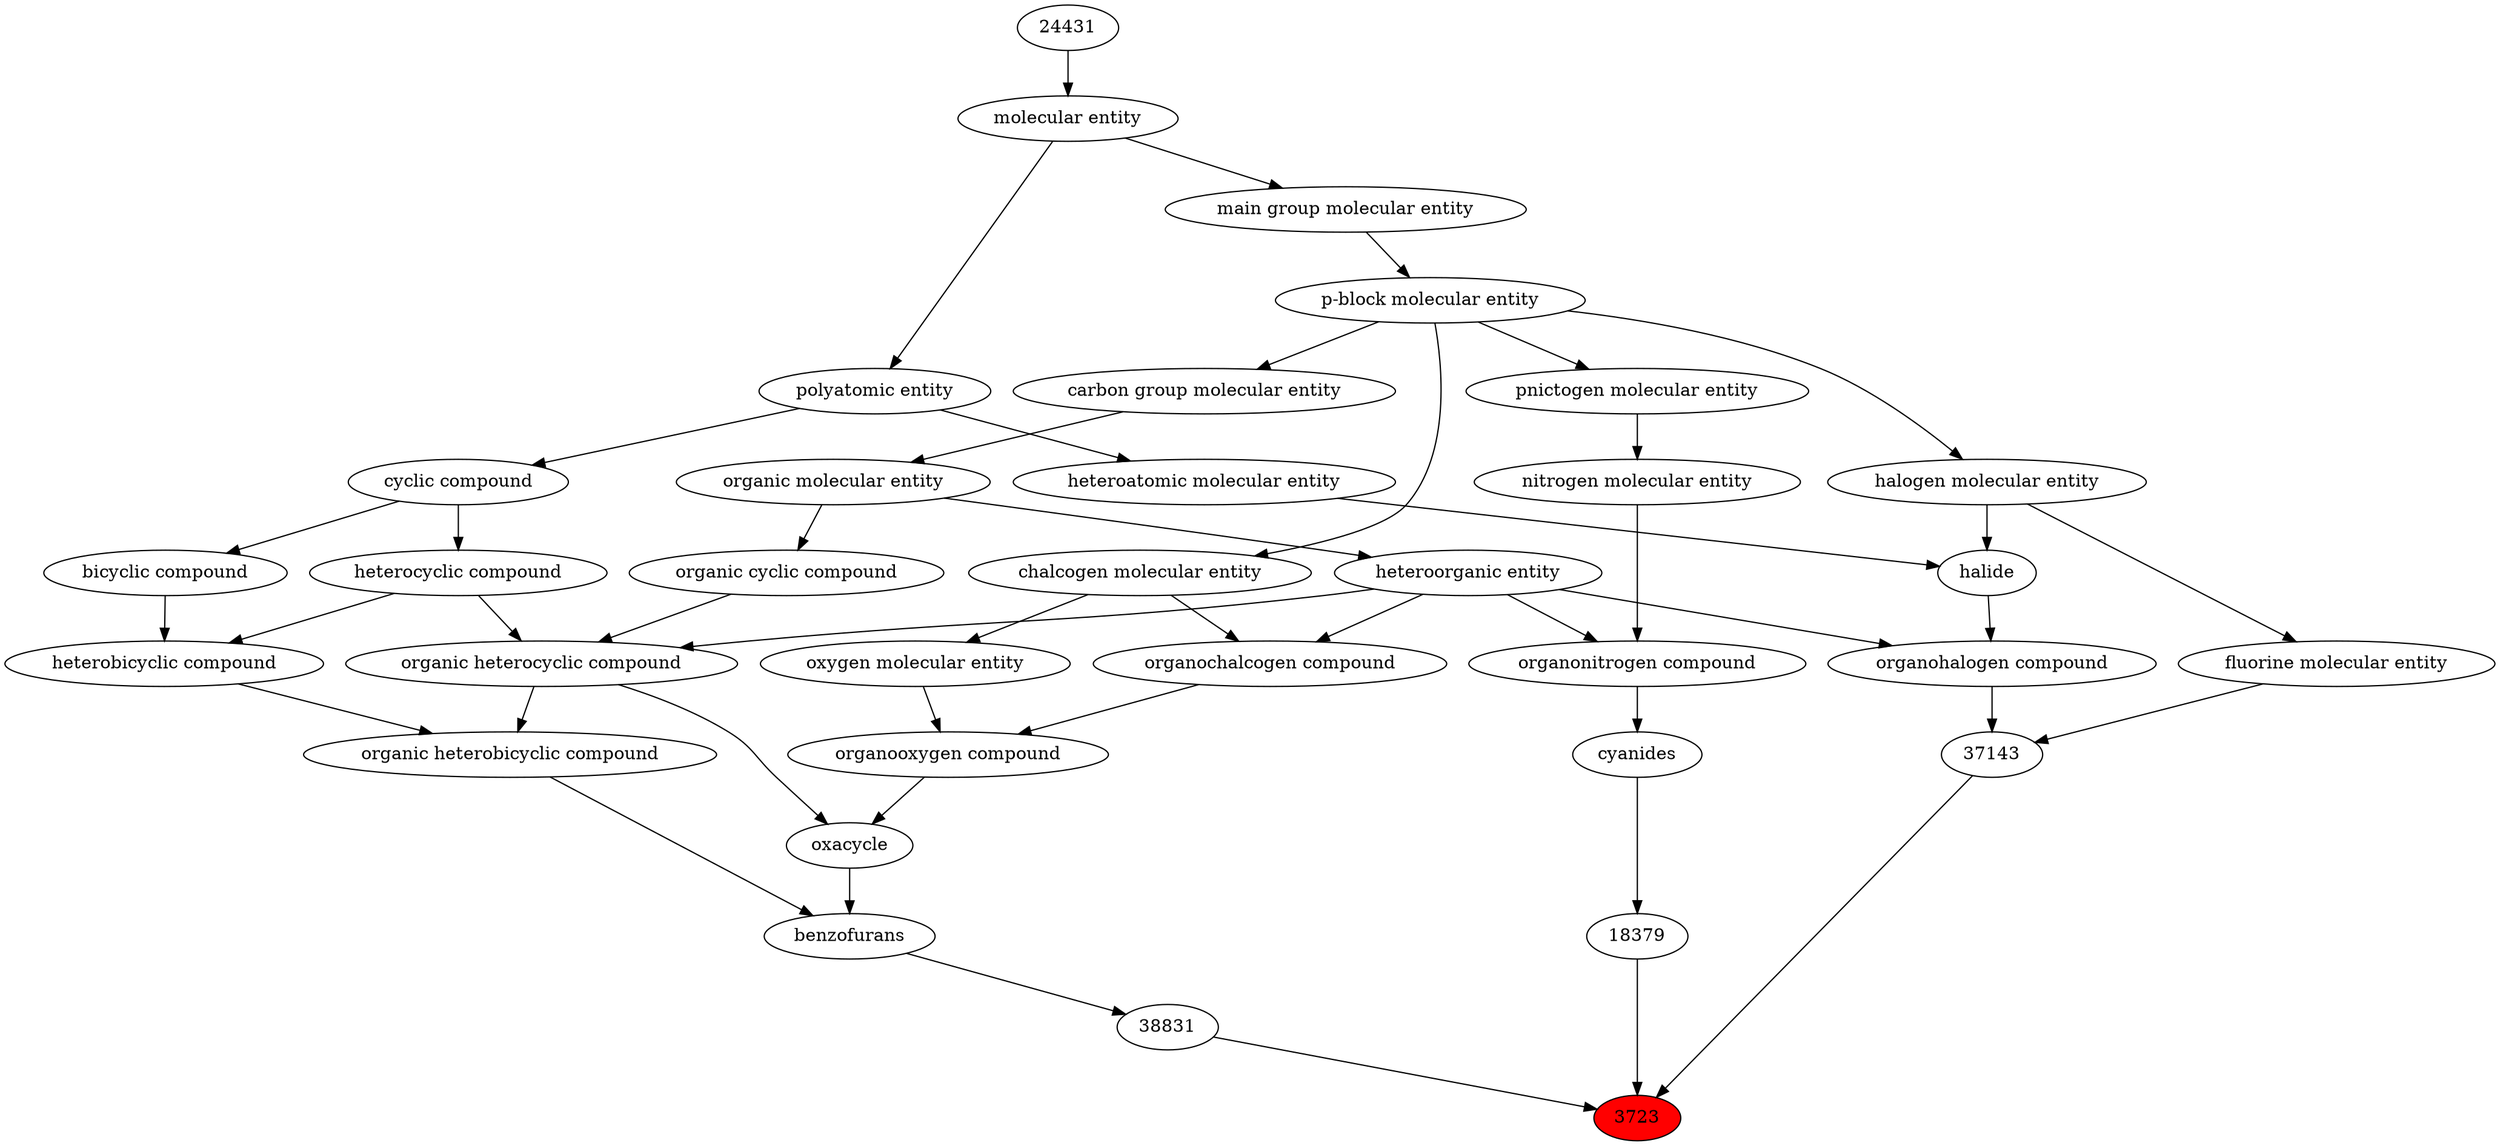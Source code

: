 digraph tree{ 
3723 [label="3723" fillcolor=red style=filled]
18379 -> 3723
37143 -> 3723
38831 -> 3723
18379 [label="18379"]
23424 -> 18379
37143 [label="37143"]
36684 -> 37143
24062 -> 37143
38831 [label="38831"]
35259 -> 38831
23424 [label="cyanides"]
35352 -> 23424
36684 [label="organohalogen compound"]
33285 -> 36684
37578 -> 36684
24062 [label="fluorine molecular entity"]
24471 -> 24062
35259 [label="benzofurans"]
38104 -> 35259
27171 -> 35259
35352 [label="organonitrogen compound"]
51143 -> 35352
33285 -> 35352
33285 [label="heteroorganic entity"]
50860 -> 33285
37578 [label="halide"]
24471 -> 37578
37577 -> 37578
24471 [label="halogen molecular entity"]
33675 -> 24471
38104 [label="oxacycle"]
24532 -> 38104
36963 -> 38104
27171 [label="organic heterobicyclic compound"]
33672 -> 27171
24532 -> 27171
51143 [label="nitrogen molecular entity"]
33302 -> 51143
50860 [label="organic molecular entity"]
33582 -> 50860
37577 [label="heteroatomic molecular entity"]
36357 -> 37577
33675 [label="p-block molecular entity"]
33579 -> 33675
24532 [label="organic heterocyclic compound"]
33285 -> 24532
33832 -> 24532
5686 -> 24532
36963 [label="organooxygen compound"]
36962 -> 36963
25806 -> 36963
33672 [label="heterobicyclic compound"]
33636 -> 33672
5686 -> 33672
33302 [label="pnictogen molecular entity"]
33675 -> 33302
33582 [label="carbon group molecular entity"]
33675 -> 33582
36357 [label="polyatomic entity"]
23367 -> 36357
33579 [label="main group molecular entity"]
23367 -> 33579
33832 [label="organic cyclic compound"]
50860 -> 33832
5686 [label="heterocyclic compound"]
33595 -> 5686
36962 [label="organochalcogen compound"]
33285 -> 36962
33304 -> 36962
25806 [label="oxygen molecular entity"]
33304 -> 25806
33636 [label="bicyclic compound"]
33595 -> 33636
23367 [label="molecular entity"]
24431 -> 23367
33595 [label="cyclic compound"]
36357 -> 33595
33304 [label="chalcogen molecular entity"]
33675 -> 33304
24431 [label="24431"]
}
